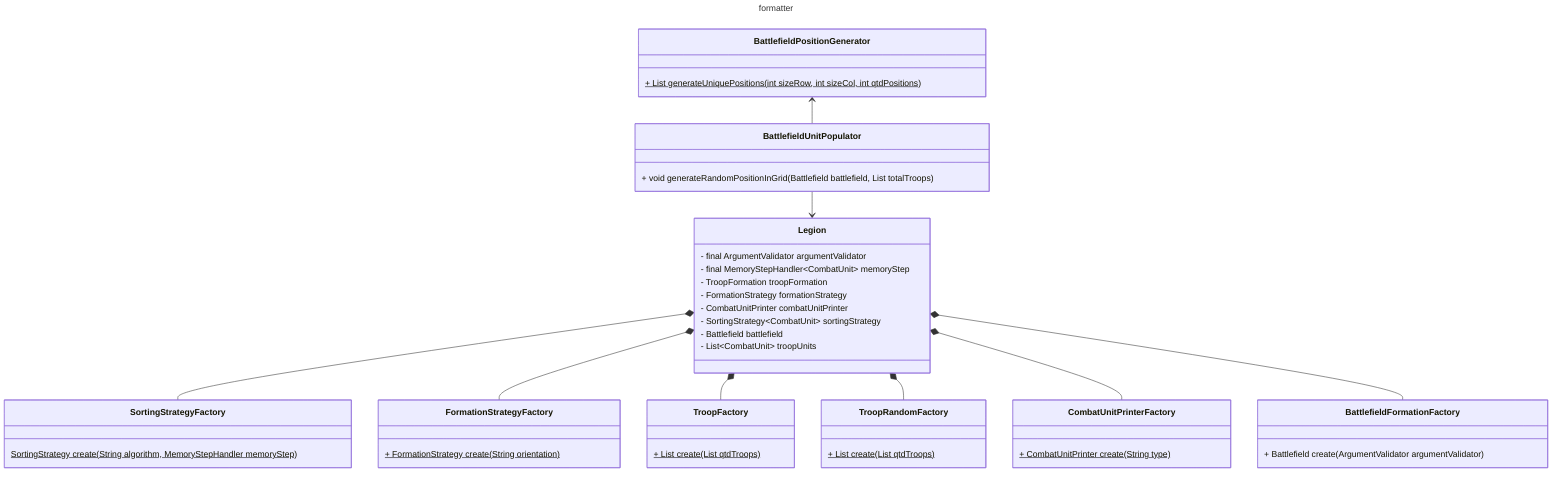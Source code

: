 ---
title: formatter
---

classDiagram

    class BattlefieldFormationFactory {
        + Battlefield create(ArgumentValidator argumentValidator)
    }

    class CombatUnitPrinterFactory {
        + CombatUnitPrinter create(String type)$
    }

    class FormationStrategyFactory {
        + FormationStrategy create(String orientation)$
    }

    class SortingStrategyFactory {
        SortingStrategy<CombatUnit> create(String algorithm, MemoryStepHandler<CombatUnit> memoryStep)$
    }

    class TroopFactory {
        + List<CombatUnit> create(List<Integer> qtdTroops)$
    }

    class TroopRandomFactory {
        + List<CombatUnit> create(List<Integer> qtdTroops)$
    }

    class BattlefieldPositionGenerator {
        + List<Integer[]> generateUniquePositions(int sizeRow, int sizeCol, int qtdPositions)$
    }

    class BattlefieldUnitPopulator {
        + void generateRandomPositionInGrid(Battlefield battlefield, List<CombatUnit> totalTroops)
    }

    BattlefieldPositionGenerator <-- BattlefieldUnitPopulator
    BattlefieldUnitPopulator --> Legion

    class Legion {
        - final ArgumentValidator argumentValidator
        - final MemoryStepHandler~CombatUnit~ memoryStep
        - TroopFormation troopFormation
        - FormationStrategy formationStrategy
        - CombatUnitPrinter combatUnitPrinter
        - SortingStrategy~CombatUnit~ sortingStrategy
        - Battlefield battlefield
        - List~CombatUnit~ troopUnits
    }

    Legion *-- SortingStrategyFactory
    Legion *-- FormationStrategyFactory
    Legion *-- TroopFactory
    Legion *-- TroopRandomFactory
    Legion *-- CombatUnitPrinterFactory
    Legion *-- BattlefieldFormationFactory